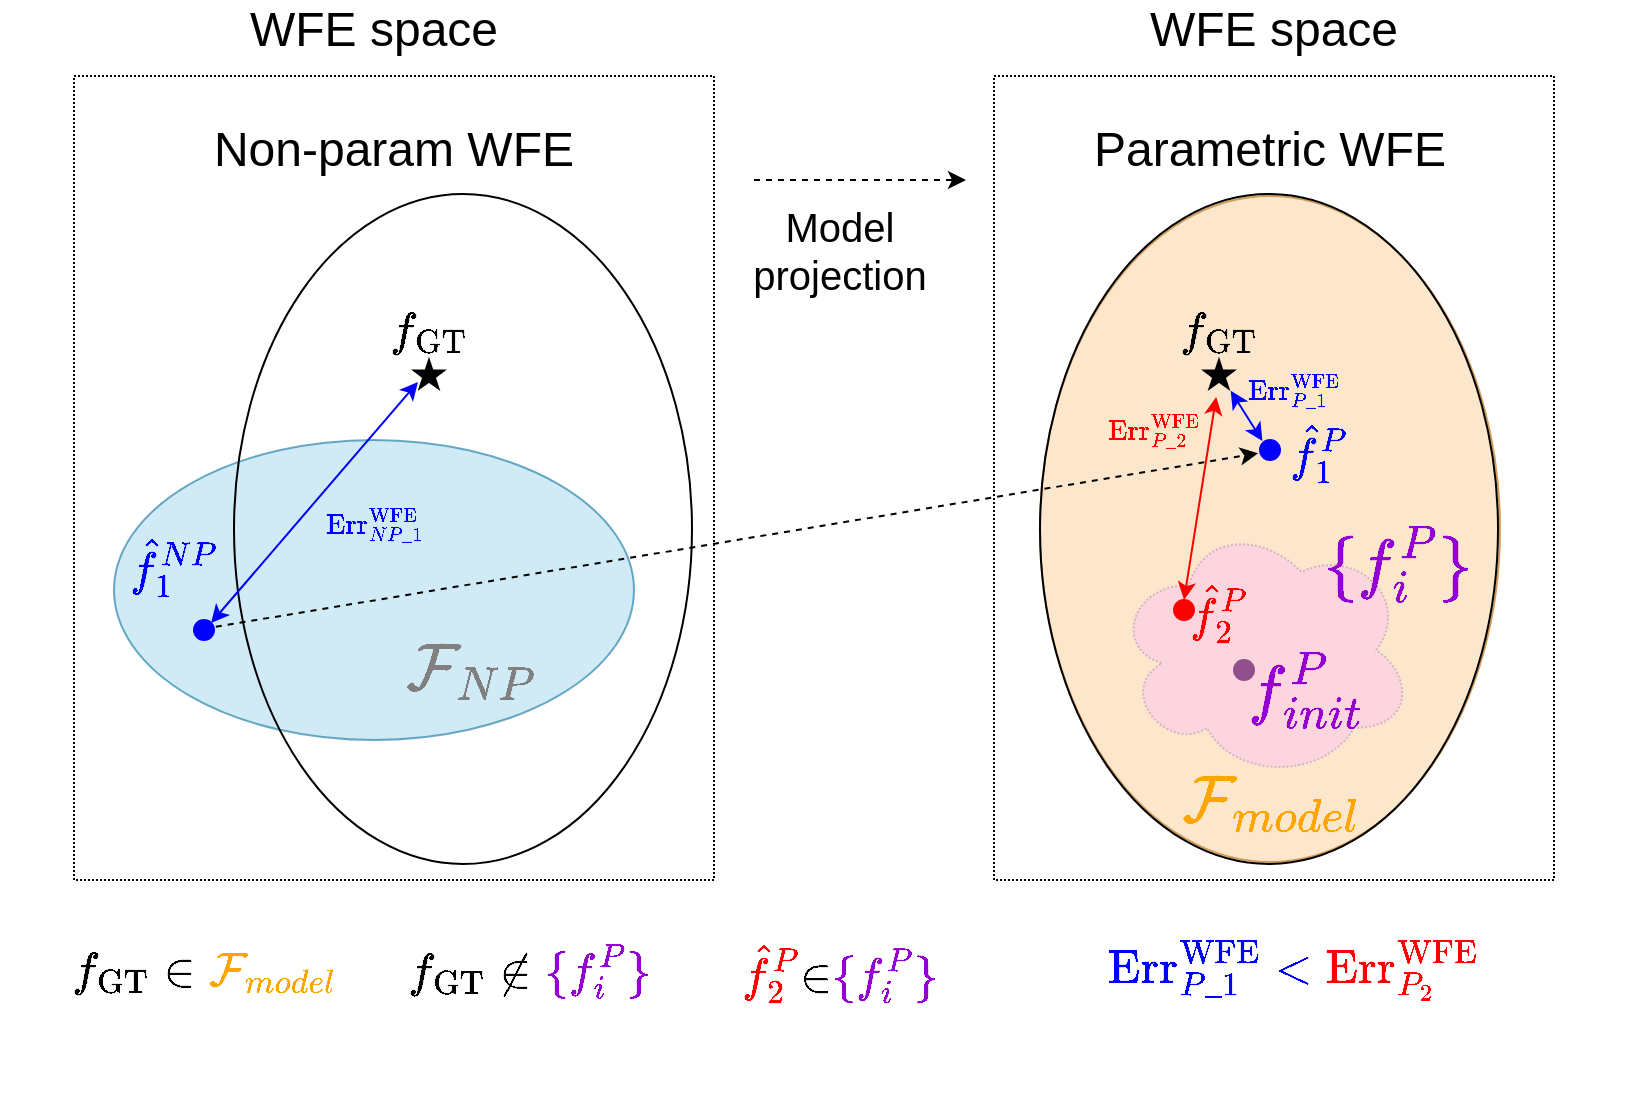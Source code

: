 <mxfile version="20.2.7" type="device"><diagram id="c7ggFFIOllNTZbs-GMDX" name="Page-1"><mxGraphModel dx="1455" dy="745" grid="1" gridSize="10" guides="1" tooltips="1" connect="1" arrows="1" fold="1" page="1" pageScale="1" pageWidth="827" pageHeight="1169" math="1" shadow="0"><root><mxCell id="0"/><mxCell id="1" parent="0"/><mxCell id="srvG7nlhCESni3iRPBQn-44" value="" style="ellipse;whiteSpace=wrap;html=1;fillColor=#fad7ac;strokeColor=#b46504;opacity=60;" vertex="1" parent="1"><mxGeometry x="523" y="118" width="230" height="333" as="geometry"/></mxCell><mxCell id="srvG7nlhCESni3iRPBQn-58" value="" style="verticalLabelPosition=bottom;verticalAlign=top;html=1;shape=mxgraph.basic.rect;fillColor2=none;strokeWidth=1;size=20;indent=5;fillColor=none;dashed=1;dashPattern=1 1;" vertex="1" parent="1"><mxGeometry x="500" y="58" width="280" height="402" as="geometry"/></mxCell><mxCell id="IbZIE_PFoF-Wj3KhDKHI-3" value="" style="ellipse;whiteSpace=wrap;html=1;rotation=90;fillColor=none;" parent="1" vertex="1"><mxGeometry x="470" y="170" width="335" height="229" as="geometry"/></mxCell><mxCell id="srvG7nlhCESni3iRPBQn-63" value="" style="shape=cloud;whiteSpace=wrap;html=1;dashed=1;dashPattern=1 1;strokeColor=#9673a6;fillColor=#FAB9F8;opacity=40;" vertex="1" parent="1"><mxGeometry x="560" y="280" width="150" height="130" as="geometry"/></mxCell><mxCell id="srvG7nlhCESni3iRPBQn-57" value="" style="verticalLabelPosition=bottom;verticalAlign=top;html=1;shape=mxgraph.basic.rect;fillColor2=none;strokeWidth=1;size=20;indent=5;fillColor=none;dashed=1;dashPattern=1 1;" vertex="1" parent="1"><mxGeometry x="40" y="58" width="320" height="402" as="geometry"/></mxCell><mxCell id="srvG7nlhCESni3iRPBQn-51" value="" style="ellipse;whiteSpace=wrap;html=1;fillColor=#b1ddf0;strokeColor=#10739e;opacity=60;" vertex="1" parent="1"><mxGeometry x="60" y="240" width="260" height="150" as="geometry"/></mxCell><mxCell id="IbZIE_PFoF-Wj3KhDKHI-29" value="$$\color{red}{\hat{f}_{2}^{P}}$$" style="text;html=1;strokeColor=none;fillColor=none;align=center;verticalAlign=middle;whiteSpace=wrap;rounded=0;fontSize=20;" parent="1" vertex="1"><mxGeometry x="583" y="310" width="60" height="30" as="geometry"/></mxCell><mxCell id="IbZIE_PFoF-Wj3KhDKHI-2" value="" style="ellipse;whiteSpace=wrap;html=1;rotation=90;fillColor=none;" parent="1" vertex="1"><mxGeometry x="67" y="170" width="335" height="229" as="geometry"/></mxCell><mxCell id="IbZIE_PFoF-Wj3KhDKHI-7" value="" style="verticalLabelPosition=bottom;verticalAlign=top;html=1;shape=mxgraph.basic.star;fillColor=#000000;aspect=fixed;" parent="1" vertex="1"><mxGeometry x="210" y="200" width="15" height="14.25" as="geometry"/></mxCell><mxCell id="IbZIE_PFoF-Wj3KhDKHI-8" value="" style="ellipse;whiteSpace=wrap;html=1;aspect=fixed;fillColor=#0000FF;strokeColor=#0000FF;" parent="1" vertex="1"><mxGeometry x="100" y="330" width="10" height="10" as="geometry"/></mxCell><mxCell id="IbZIE_PFoF-Wj3KhDKHI-10" value="" style="verticalLabelPosition=bottom;verticalAlign=top;html=1;shape=mxgraph.basic.star;fillColor=#000000;aspect=fixed;" parent="1" vertex="1"><mxGeometry x="605" y="200" width="15" height="14.25" as="geometry"/></mxCell><mxCell id="IbZIE_PFoF-Wj3KhDKHI-15" value="" style="ellipse;whiteSpace=wrap;html=1;aspect=fixed;fillColor=#0000FF;strokeColor=#0000FF;" parent="1" vertex="1"><mxGeometry x="633" y="240" width="10" height="10" as="geometry"/></mxCell><mxCell id="IbZIE_PFoF-Wj3KhDKHI-17" value="" style="ellipse;whiteSpace=wrap;html=1;aspect=fixed;fillColor=#FF0000;strokeColor=#FF0000;" parent="1" vertex="1"><mxGeometry x="590" y="320" width="10" height="10" as="geometry"/></mxCell><mxCell id="IbZIE_PFoF-Wj3KhDKHI-20" value="$$f_{\text{GT}}$$" style="text;html=1;strokeColor=none;fillColor=none;align=center;verticalAlign=middle;whiteSpace=wrap;rounded=0;fontSize=20;" parent="1" vertex="1"><mxGeometry x="187.5" y="170" width="60" height="30" as="geometry"/></mxCell><mxCell id="IbZIE_PFoF-Wj3KhDKHI-27" value="$$\color{blue}{\hat{f}_{1}^{NP}}$$" style="text;html=1;strokeColor=none;fillColor=none;align=center;verticalAlign=middle;whiteSpace=wrap;rounded=0;fontSize=20;" parent="1" vertex="1"><mxGeometry x="60" y="287" width="60" height="30" as="geometry"/></mxCell><mxCell id="IbZIE_PFoF-Wj3KhDKHI-31" value="Non-param WFE" style="text;html=1;strokeColor=none;fillColor=none;align=center;verticalAlign=middle;whiteSpace=wrap;rounded=0;fontSize=24;" parent="1" vertex="1"><mxGeometry x="102.25" y="80" width="195.5" height="30" as="geometry"/></mxCell><mxCell id="IbZIE_PFoF-Wj3KhDKHI-32" value="Parametric WFE" style="text;html=1;strokeColor=none;fillColor=none;align=center;verticalAlign=middle;whiteSpace=wrap;rounded=0;fontSize=24;" parent="1" vertex="1"><mxGeometry x="540" y="80" width="195.5" height="30" as="geometry"/></mxCell><mxCell id="IbZIE_PFoF-Wj3KhDKHI-33" value="$$\color{darkviolet}{{f}_{init}^{P}}$$" style="text;html=1;align=center;verticalAlign=middle;whiteSpace=wrap;rounded=0;fontSize=28;" parent="1" vertex="1"><mxGeometry x="623" y="350" width="67" height="30" as="geometry"/></mxCell><mxCell id="IbZIE_PFoF-Wj3KhDKHI-39" value="" style="endArrow=classic;html=1;rounded=0;fontSize=28;entryX=-0.096;entryY=0.664;entryDx=0;entryDy=0;exitX=1.092;exitY=0.337;exitDx=0;exitDy=0;exitPerimeter=0;entryPerimeter=0;dashed=1;" parent="1" source="IbZIE_PFoF-Wj3KhDKHI-8" target="IbZIE_PFoF-Wj3KhDKHI-15" edge="1"><mxGeometry width="50" height="50" relative="1" as="geometry"><mxPoint x="283.64" y="380" as="sourcePoint"/><mxPoint x="565" y="363.96" as="targetPoint"/></mxGeometry></mxCell><mxCell id="IbZIE_PFoF-Wj3KhDKHI-43" value="" style="endArrow=classic;startArrow=classic;html=1;fontSize=28;exitX=1;exitY=0;exitDx=0;exitDy=0;fontColor=#0000FF;strokeColor=#0000FF;rounded=0;" parent="1" source="IbZIE_PFoF-Wj3KhDKHI-8" edge="1"><mxGeometry width="50" height="50" relative="1" as="geometry"><mxPoint x="103" y="329.46" as="sourcePoint"/><mxPoint x="212" y="211" as="targetPoint"/></mxGeometry></mxCell><mxCell id="IbZIE_PFoF-Wj3KhDKHI-44" value="" style="endArrow=classic;startArrow=classic;html=1;rounded=0;fontSize=28;entryX=0.89;entryY=1.077;entryDx=0;entryDy=0;entryPerimeter=0;exitX=0.121;exitY=0.054;exitDx=0;exitDy=0;exitPerimeter=0;strokeColor=#0000FF;" parent="1" source="IbZIE_PFoF-Wj3KhDKHI-15" target="IbZIE_PFoF-Wj3KhDKHI-10" edge="1"><mxGeometry width="50" height="50" relative="1" as="geometry"><mxPoint x="710" y="270" as="sourcePoint"/><mxPoint x="710" y="220" as="targetPoint"/></mxGeometry></mxCell><mxCell id="IbZIE_PFoF-Wj3KhDKHI-46" value="" style="endArrow=classic;startArrow=classic;html=1;rounded=0;fontSize=28;exitX=0.5;exitY=0;exitDx=0;exitDy=0;entryX=1.018;entryY=-0.051;entryDx=0;entryDy=0;entryPerimeter=0;strokeColor=#FF0000;" parent="1" source="IbZIE_PFoF-Wj3KhDKHI-17" target="IbZIE_PFoF-Wj3KhDKHI-50" edge="1"><mxGeometry width="50" height="50" relative="1" as="geometry"><mxPoint x="560" y="250" as="sourcePoint"/><mxPoint x="560" y="190.0" as="targetPoint"/></mxGeometry></mxCell><mxCell id="IbZIE_PFoF-Wj3KhDKHI-47" value="$$\color{blue}{{\text{Err}}_{NP\_1}^{\text{WFE}}}$$" style="text;html=1;strokeColor=none;fillColor=none;align=center;verticalAlign=middle;whiteSpace=wrap;rounded=0;fontSize=12;" parent="1" vertex="1"><mxGeometry x="160" y="267" width="60" height="30" as="geometry"/></mxCell><mxCell id="IbZIE_PFoF-Wj3KhDKHI-49" value="&lt;div&gt;$$\color{blue}{{\text{Err}}_{P\_1}^{\text{WFE}}}$$&lt;/div&gt;" style="text;html=1;strokeColor=none;fillColor=none;align=center;verticalAlign=middle;whiteSpace=wrap;rounded=0;fontSize=12;" parent="1" vertex="1"><mxGeometry x="620" y="200" width="60" height="30" as="geometry"/></mxCell><mxCell id="IbZIE_PFoF-Wj3KhDKHI-50" value="$$\color{red}{{\text{Err}}_{P\_2}^{\text{WFE}}}$$" style="text;html=1;strokeColor=none;fillColor=none;align=center;verticalAlign=middle;whiteSpace=wrap;rounded=0;fontSize=12;" parent="1" vertex="1"><mxGeometry x="550" y="220" width="60" height="30" as="geometry"/></mxCell><mxCell id="IbZIE_PFoF-Wj3KhDKHI-53" value="" style="endArrow=classic;html=1;rounded=0;dashed=1;fontSize=12;fontColor=#0000FF;strokeColor=#000000;" parent="1" edge="1"><mxGeometry width="50" height="50" relative="1" as="geometry"><mxPoint x="380" y="110" as="sourcePoint"/><mxPoint x="486" y="110" as="targetPoint"/></mxGeometry></mxCell><mxCell id="IbZIE_PFoF-Wj3KhDKHI-54" value="&lt;div&gt;Model&lt;/div&gt;&lt;div&gt;projection&lt;/div&gt;" style="text;html=1;strokeColor=none;fillColor=none;align=center;verticalAlign=middle;whiteSpace=wrap;rounded=0;fontSize=20;fontColor=#000000;" parent="1" vertex="1"><mxGeometry x="323" y="130" width="200" height="30" as="geometry"/></mxCell><mxCell id="IbZIE_PFoF-Wj3KhDKHI-57" value="$$\color{blue}{{\text{Err}}_{P\_1}^{\text{WFE}}} &amp;lt;&amp;nbsp;&lt;br style=&quot;font-size: 20px;&quot;&gt;\color{red}{{\text{Err}}_{P_2}^{\text{WFE}}}$$" style="text;html=1;strokeColor=none;fillColor=none;align=center;verticalAlign=middle;whiteSpace=wrap;rounded=0;fontSize=20;" parent="1" vertex="1"><mxGeometry x="620" y="490" width="60" height="30" as="geometry"/></mxCell><mxCell id="IbZIE_PFoF-Wj3KhDKHI-59" value="$$f_{\text{GT}} \notin \color{darkviolet}{\{f_{i}^{P}\}} $$" style="text;html=1;strokeColor=none;fillColor=none;align=center;verticalAlign=middle;whiteSpace=wrap;rounded=0;fontSize=20;" parent="1" vertex="1"><mxGeometry x="237.75" y="490" width="60" height="30" as="geometry"/></mxCell><mxCell id="srvG7nlhCESni3iRPBQn-47" value="$$f_{\text{GT}}$$" style="text;html=1;strokeColor=none;fillColor=none;align=center;verticalAlign=middle;whiteSpace=wrap;rounded=0;fontSize=20;" vertex="1" parent="1"><mxGeometry x="582.5" y="170" width="60" height="30" as="geometry"/></mxCell><mxCell id="srvG7nlhCESni3iRPBQn-49" value="$$\color{orange}{\mathcal{F}_{model}}$$" style="text;html=1;align=center;verticalAlign=middle;whiteSpace=wrap;rounded=0;fontSize=28;" vertex="1" parent="1"><mxGeometry x="609" y="406" width="60" height="30" as="geometry"/></mxCell><mxCell id="srvG7nlhCESni3iRPBQn-50" value="$$f_{\text{GT}} \in \color{orange}{\mathcal{F_{model}}} $$" style="text;html=1;strokeColor=none;fillColor=none;align=center;verticalAlign=middle;whiteSpace=wrap;rounded=0;fontSize=20;" vertex="1" parent="1"><mxGeometry x="75" y="490" width="60" height="30" as="geometry"/></mxCell><mxCell id="srvG7nlhCESni3iRPBQn-54" value="$$\color{blue}{\hat{f}_{1}^{P}}$$" style="text;html=1;strokeColor=none;fillColor=none;align=center;verticalAlign=middle;whiteSpace=wrap;rounded=0;fontSize=20;" vertex="1" parent="1"><mxGeometry x="633" y="230" width="60" height="30" as="geometry"/></mxCell><mxCell id="srvG7nlhCESni3iRPBQn-56" value="$$\color{gray}{\mathcal{F}_{NP}}$$" style="text;html=1;align=center;verticalAlign=middle;whiteSpace=wrap;rounded=0;fontSize=28;" vertex="1" parent="1"><mxGeometry x="209" y="340" width="60" height="30" as="geometry"/></mxCell><mxCell id="srvG7nlhCESni3iRPBQn-59" value="WFE space" style="text;html=1;strokeColor=none;fillColor=none;align=center;verticalAlign=middle;whiteSpace=wrap;rounded=0;fontSize=24;" vertex="1" parent="1"><mxGeometry x="92.25" y="20" width="195.5" height="30" as="geometry"/></mxCell><mxCell id="srvG7nlhCESni3iRPBQn-60" value="WFE space" style="text;html=1;strokeColor=none;fillColor=none;align=center;verticalAlign=middle;whiteSpace=wrap;rounded=0;fontSize=24;" vertex="1" parent="1"><mxGeometry x="542.25" y="20" width="195.5" height="30" as="geometry"/></mxCell><mxCell id="srvG7nlhCESni3iRPBQn-62" value="" style="ellipse;whiteSpace=wrap;html=1;aspect=fixed;fillColor=#914F8D;strokeColor=#914F8D;" vertex="1" parent="1"><mxGeometry x="620" y="350" width="10" height="10" as="geometry"/></mxCell><mxCell id="srvG7nlhCESni3iRPBQn-65" value="$$\color{darkviolet}{\{{f}_{i}^{P}\}}$$" style="text;html=1;align=center;verticalAlign=middle;whiteSpace=wrap;rounded=0;fontSize=28;" vertex="1" parent="1"><mxGeometry x="668.5" y="287" width="67" height="30" as="geometry"/></mxCell><mxCell id="srvG7nlhCESni3iRPBQn-67" value="&lt;div&gt;$$\color{red}{\hat{f}_{2}^{P}} \color{black}{\in}&amp;nbsp; \color{darkviolet}{\{f_{i}^{P}\}} $$&lt;/div&gt;" style="text;html=1;strokeColor=none;fillColor=none;align=center;verticalAlign=middle;whiteSpace=wrap;rounded=0;fontSize=20;" vertex="1" parent="1"><mxGeometry x="393" y="490" width="60" height="30" as="geometry"/></mxCell></root></mxGraphModel></diagram></mxfile>